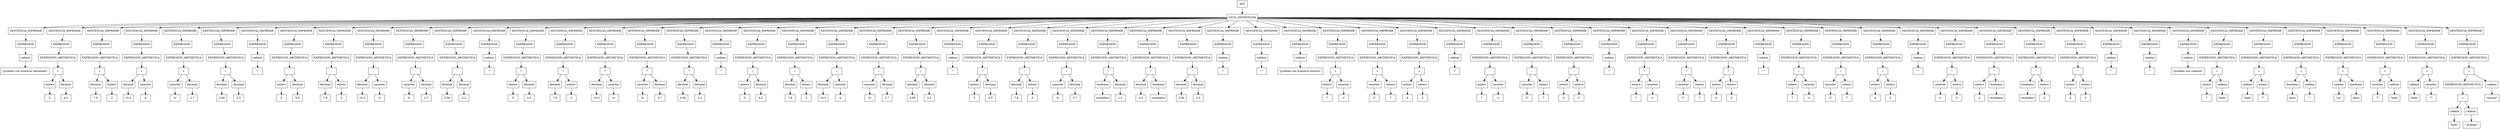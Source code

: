 Digraph G{
node[shape="box"]nodo0[label="AST"];
nodo1[label="LISTA_SENTENCIAS"];
nodo0->nodo1;
nodo2[label="SENTENCIA_IMPRIMIR"];
nodo1->nodo2;
nodo3[label="EXPRESION"];
nodo2->nodo3;
nodo4[label="cadena"];
nodo3->nodo4;
nodo5[label="\"pruebas con numeros decimales\""];
nodo4->nodo5;
nodo6[label="SENTENCIA_IMPRIMIR"];
nodo1->nodo6;
nodo7[label="EXPRESION"];
nodo6->nodo7;
nodo8[label="EXPRESION_ARITMETICA"];
nodo7->nodo8;
nodo9[label="+"];
nodo8->nodo9;
nodo10[label="entero"];
nodo9->nodo10;
nodo11[label="5"];
nodo10->nodo11;
nodo12[label="decimal"];
nodo9->nodo12;
nodo13[label="4.5"];
nodo12->nodo13;
nodo14[label="SENTENCIA_IMPRIMIR"];
nodo1->nodo14;
nodo15[label="EXPRESION"];
nodo14->nodo15;
nodo16[label="EXPRESION_ARITMETICA"];
nodo15->nodo16;
nodo17[label="+"];
nodo16->nodo17;
nodo18[label="decimal"];
nodo17->nodo18;
nodo19[label="7.8"];
nodo18->nodo19;
nodo20[label="entero"];
nodo17->nodo20;
nodo21[label="3"];
nodo20->nodo21;
nodo22[label="SENTENCIA_IMPRIMIR"];
nodo1->nodo22;
nodo23[label="EXPRESION"];
nodo22->nodo23;
nodo24[label="EXPRESION_ARITMETICA"];
nodo23->nodo24;
nodo25[label="+"];
nodo24->nodo25;
nodo26[label="decimal"];
nodo25->nodo26;
nodo27[label="15.3"];
nodo26->nodo27;
nodo28[label="caracter"];
nodo25->nodo28;
nodo29[label="'a'"];
nodo28->nodo29;
nodo30[label="SENTENCIA_IMPRIMIR"];
nodo1->nodo30;
nodo31[label="EXPRESION"];
nodo30->nodo31;
nodo32[label="EXPRESION_ARITMETICA"];
nodo31->nodo32;
nodo33[label="+"];
nodo32->nodo33;
nodo34[label="caracter"];
nodo33->nodo34;
nodo35[label="'b'"];
nodo34->nodo35;
nodo36[label="decimal"];
nodo33->nodo36;
nodo37[label="2.7"];
nodo36->nodo37;
nodo38[label="SENTENCIA_IMPRIMIR"];
nodo1->nodo38;
nodo39[label="EXPRESION"];
nodo38->nodo39;
nodo40[label="EXPRESION_ARITMETICA"];
nodo39->nodo40;
nodo41[label="+"];
nodo40->nodo41;
nodo42[label="decimal"];
nodo41->nodo42;
nodo43[label="3.56"];
nodo42->nodo43;
nodo44[label="decimal"];
nodo41->nodo44;
nodo45[label="2.3"];
nodo44->nodo45;
nodo46[label="SENTENCIA_IMPRIMIR"];
nodo1->nodo46;
nodo47[label="EXPRESION"];
nodo46->nodo47;
nodo48[label="cadena"];
nodo47->nodo48;
nodo49[label="\"\""];
nodo48->nodo49;
nodo50[label="SENTENCIA_IMPRIMIR"];
nodo1->nodo50;
nodo51[label="EXPRESION"];
nodo50->nodo51;
nodo52[label="EXPRESION_ARITMETICA"];
nodo51->nodo52;
nodo53[label="-"];
nodo52->nodo53;
nodo54[label="entero"];
nodo53->nodo54;
nodo55[label="5"];
nodo54->nodo55;
nodo56[label="decimal"];
nodo53->nodo56;
nodo57[label="4.5"];
nodo56->nodo57;
nodo58[label="SENTENCIA_IMPRIMIR"];
nodo1->nodo58;
nodo59[label="EXPRESION"];
nodo58->nodo59;
nodo60[label="EXPRESION_ARITMETICA"];
nodo59->nodo60;
nodo61[label="-"];
nodo60->nodo61;
nodo62[label="decimal"];
nodo61->nodo62;
nodo63[label="7.8"];
nodo62->nodo63;
nodo64[label="entero"];
nodo61->nodo64;
nodo65[label="3"];
nodo64->nodo65;
nodo66[label="SENTENCIA_IMPRIMIR"];
nodo1->nodo66;
nodo67[label="EXPRESION"];
nodo66->nodo67;
nodo68[label="EXPRESION_ARITMETICA"];
nodo67->nodo68;
nodo69[label="-"];
nodo68->nodo69;
nodo70[label="decimal"];
nodo69->nodo70;
nodo71[label="15.3"];
nodo70->nodo71;
nodo72[label="caracter"];
nodo69->nodo72;
nodo73[label="'a'"];
nodo72->nodo73;
nodo74[label="SENTENCIA_IMPRIMIR"];
nodo1->nodo74;
nodo75[label="EXPRESION"];
nodo74->nodo75;
nodo76[label="EXPRESION_ARITMETICA"];
nodo75->nodo76;
nodo77[label="-"];
nodo76->nodo77;
nodo78[label="caracter"];
nodo77->nodo78;
nodo79[label="'b'"];
nodo78->nodo79;
nodo80[label="decimal"];
nodo77->nodo80;
nodo81[label="2.7"];
nodo80->nodo81;
nodo82[label="SENTENCIA_IMPRIMIR"];
nodo1->nodo82;
nodo83[label="EXPRESION"];
nodo82->nodo83;
nodo84[label="EXPRESION_ARITMETICA"];
nodo83->nodo84;
nodo85[label="-"];
nodo84->nodo85;
nodo86[label="decimal"];
nodo85->nodo86;
nodo87[label="3.56"];
nodo86->nodo87;
nodo88[label="decimal"];
nodo85->nodo88;
nodo89[label="2.3"];
nodo88->nodo89;
nodo90[label="SENTENCIA_IMPRIMIR"];
nodo1->nodo90;
nodo91[label="EXPRESION"];
nodo90->nodo91;
nodo92[label="cadena"];
nodo91->nodo92;
nodo93[label="\"\""];
nodo92->nodo93;
nodo94[label="SENTENCIA_IMPRIMIR"];
nodo1->nodo94;
nodo95[label="EXPRESION"];
nodo94->nodo95;
nodo96[label="EXPRESION_ARITMETICA"];
nodo95->nodo96;
nodo97[label="*"];
nodo96->nodo97;
nodo98[label="entero"];
nodo97->nodo98;
nodo99[label="5"];
nodo98->nodo99;
nodo100[label="decimal"];
nodo97->nodo100;
nodo101[label="4.5"];
nodo100->nodo101;
nodo102[label="SENTENCIA_IMPRIMIR"];
nodo1->nodo102;
nodo103[label="EXPRESION"];
nodo102->nodo103;
nodo104[label="EXPRESION_ARITMETICA"];
nodo103->nodo104;
nodo105[label="*"];
nodo104->nodo105;
nodo106[label="decimal"];
nodo105->nodo106;
nodo107[label="7.8"];
nodo106->nodo107;
nodo108[label="entero"];
nodo105->nodo108;
nodo109[label="3"];
nodo108->nodo109;
nodo110[label="SENTENCIA_IMPRIMIR"];
nodo1->nodo110;
nodo111[label="EXPRESION"];
nodo110->nodo111;
nodo112[label="EXPRESION_ARITMETICA"];
nodo111->nodo112;
nodo113[label="*"];
nodo112->nodo113;
nodo114[label="decimal"];
nodo113->nodo114;
nodo115[label="15.3"];
nodo114->nodo115;
nodo116[label="caracter"];
nodo113->nodo116;
nodo117[label="'a'"];
nodo116->nodo117;
nodo118[label="SENTENCIA_IMPRIMIR"];
nodo1->nodo118;
nodo119[label="EXPRESION"];
nodo118->nodo119;
nodo120[label="EXPRESION_ARITMETICA"];
nodo119->nodo120;
nodo121[label="*"];
nodo120->nodo121;
nodo122[label="caracter"];
nodo121->nodo122;
nodo123[label="'b'"];
nodo122->nodo123;
nodo124[label="decimal"];
nodo121->nodo124;
nodo125[label="2.7"];
nodo124->nodo125;
nodo126[label="SENTENCIA_IMPRIMIR"];
nodo1->nodo126;
nodo127[label="EXPRESION"];
nodo126->nodo127;
nodo128[label="EXPRESION_ARITMETICA"];
nodo127->nodo128;
nodo129[label="*"];
nodo128->nodo129;
nodo130[label="decimal"];
nodo129->nodo130;
nodo131[label="3.56"];
nodo130->nodo131;
nodo132[label="decimal"];
nodo129->nodo132;
nodo133[label="2.3"];
nodo132->nodo133;
nodo134[label="SENTENCIA_IMPRIMIR"];
nodo1->nodo134;
nodo135[label="EXPRESION"];
nodo134->nodo135;
nodo136[label="cadena"];
nodo135->nodo136;
nodo137[label="\"\""];
nodo136->nodo137;
nodo138[label="SENTENCIA_IMPRIMIR"];
nodo1->nodo138;
nodo139[label="EXPRESION"];
nodo138->nodo139;
nodo140[label="EXPRESION_ARITMETICA"];
nodo139->nodo140;
nodo141[label="/"];
nodo140->nodo141;
nodo142[label="entero"];
nodo141->nodo142;
nodo143[label="5"];
nodo142->nodo143;
nodo144[label="decimal"];
nodo141->nodo144;
nodo145[label="4.5"];
nodo144->nodo145;
nodo146[label="SENTENCIA_IMPRIMIR"];
nodo1->nodo146;
nodo147[label="EXPRESION"];
nodo146->nodo147;
nodo148[label="EXPRESION_ARITMETICA"];
nodo147->nodo148;
nodo149[label="/"];
nodo148->nodo149;
nodo150[label="decimal"];
nodo149->nodo150;
nodo151[label="7.8"];
nodo150->nodo151;
nodo152[label="entero"];
nodo149->nodo152;
nodo153[label="3"];
nodo152->nodo153;
nodo154[label="SENTENCIA_IMPRIMIR"];
nodo1->nodo154;
nodo155[label="EXPRESION"];
nodo154->nodo155;
nodo156[label="EXPRESION_ARITMETICA"];
nodo155->nodo156;
nodo157[label="/"];
nodo156->nodo157;
nodo158[label="decimal"];
nodo157->nodo158;
nodo159[label="15.3"];
nodo158->nodo159;
nodo160[label="caracter"];
nodo157->nodo160;
nodo161[label="'a'"];
nodo160->nodo161;
nodo162[label="SENTENCIA_IMPRIMIR"];
nodo1->nodo162;
nodo163[label="EXPRESION"];
nodo162->nodo163;
nodo164[label="EXPRESION_ARITMETICA"];
nodo163->nodo164;
nodo165[label="/"];
nodo164->nodo165;
nodo166[label="caracter"];
nodo165->nodo166;
nodo167[label="'b'"];
nodo166->nodo167;
nodo168[label="decimal"];
nodo165->nodo168;
nodo169[label="2.7"];
nodo168->nodo169;
nodo170[label="SENTENCIA_IMPRIMIR"];
nodo1->nodo170;
nodo171[label="EXPRESION"];
nodo170->nodo171;
nodo172[label="EXPRESION_ARITMETICA"];
nodo171->nodo172;
nodo173[label="/"];
nodo172->nodo173;
nodo174[label="decimal"];
nodo173->nodo174;
nodo175[label="3.56"];
nodo174->nodo175;
nodo176[label="decimal"];
nodo173->nodo176;
nodo177[label="2.3"];
nodo176->nodo177;
nodo178[label="SENTENCIA_IMPRIMIR"];
nodo1->nodo178;
nodo179[label="EXPRESION"];
nodo178->nodo179;
nodo180[label="cadena"];
nodo179->nodo180;
nodo181[label="\"\""];
nodo180->nodo181;
nodo182[label="SENTENCIA_IMPRIMIR"];
nodo1->nodo182;
nodo183[label="EXPRESION"];
nodo182->nodo183;
nodo184[label="EXPRESION_ARITMETICA"];
nodo183->nodo184;
nodo185[label="^"];
nodo184->nodo185;
nodo186[label="entero"];
nodo185->nodo186;
nodo187[label="5"];
nodo186->nodo187;
nodo188[label="decimal"];
nodo185->nodo188;
nodo189[label="4.5"];
nodo188->nodo189;
nodo190[label="SENTENCIA_IMPRIMIR"];
nodo1->nodo190;
nodo191[label="EXPRESION"];
nodo190->nodo191;
nodo192[label="EXPRESION_ARITMETICA"];
nodo191->nodo192;
nodo193[label="^"];
nodo192->nodo193;
nodo194[label="decimal"];
nodo193->nodo194;
nodo195[label="7.8"];
nodo194->nodo195;
nodo196[label="entero"];
nodo193->nodo196;
nodo197[label="3"];
nodo196->nodo197;
nodo198[label="SENTENCIA_IMPRIMIR"];
nodo1->nodo198;
nodo199[label="EXPRESION"];
nodo198->nodo199;
nodo200[label="EXPRESION_ARITMETICA"];
nodo199->nodo200;
nodo201[label="/"];
nodo200->nodo201;
nodo202[label="caracter"];
nodo201->nodo202;
nodo203[label="'b'"];
nodo202->nodo203;
nodo204[label="decimal"];
nodo201->nodo204;
nodo205[label="2.7"];
nodo204->nodo205;
nodo206[label="SENTENCIA_IMPRIMIR"];
nodo1->nodo206;
nodo207[label="EXPRESION"];
nodo206->nodo207;
nodo208[label="EXPRESION_ARITMETICA"];
nodo207->nodo208;
nodo209[label="^"];
nodo208->nodo209;
nodo210[label="booleano"];
nodo209->nodo210;
nodo211[label="verdadero"];
nodo210->nodo211;
nodo212[label="decimal"];
nodo209->nodo212;
nodo213[label="1.2"];
nodo212->nodo213;
nodo214[label="SENTENCIA_IMPRIMIR"];
nodo1->nodo214;
nodo215[label="EXPRESION"];
nodo214->nodo215;
nodo216[label="EXPRESION_ARITMETICA"];
nodo215->nodo216;
nodo217[label="^"];
nodo216->nodo217;
nodo218[label="decimal"];
nodo217->nodo218;
nodo219[label="4.5"];
nodo218->nodo219;
nodo220[label="booleano"];
nodo217->nodo220;
nodo221[label="verdadero"];
nodo220->nodo221;
nodo222[label="SENTENCIA_IMPRIMIR"];
nodo1->nodo222;
nodo223[label="EXPRESION"];
nodo222->nodo223;
nodo224[label="EXPRESION_ARITMETICA"];
nodo223->nodo224;
nodo225[label="^"];
nodo224->nodo225;
nodo226[label="decimal"];
nodo225->nodo226;
nodo227[label="3.56"];
nodo226->nodo227;
nodo228[label="decimal"];
nodo225->nodo228;
nodo229[label="2.3"];
nodo228->nodo229;
nodo230[label="SENTENCIA_IMPRIMIR"];
nodo1->nodo230;
nodo231[label="EXPRESION"];
nodo230->nodo231;
nodo232[label="cadena"];
nodo231->nodo232;
nodo233[label="\"\""];
nodo232->nodo233;
nodo234[label="SENTENCIA_IMPRIMIR"];
nodo1->nodo234;
nodo235[label="EXPRESION"];
nodo234->nodo235;
nodo236[label="cadena"];
nodo235->nodo236;
nodo237[label="\"\""];
nodo236->nodo237;
nodo238[label="SENTENCIA_IMPRIMIR"];
nodo1->nodo238;
nodo239[label="EXPRESION"];
nodo238->nodo239;
nodo240[label="cadena"];
nodo239->nodo240;
nodo241[label="\"pruebas con numeros enteros\""];
nodo240->nodo241;
nodo242[label="SENTENCIA_IMPRIMIR"];
nodo1->nodo242;
nodo243[label="EXPRESION"];
nodo242->nodo243;
nodo244[label="EXPRESION_ARITMETICA"];
nodo243->nodo244;
nodo245[label="+"];
nodo244->nodo245;
nodo246[label="entero"];
nodo245->nodo246;
nodo247[label="7"];
nodo246->nodo247;
nodo248[label="caracter"];
nodo245->nodo248;
nodo249[label="'c'"];
nodo248->nodo249;
nodo250[label="SENTENCIA_IMPRIMIR"];
nodo1->nodo250;
nodo251[label="EXPRESION"];
nodo250->nodo251;
nodo252[label="EXPRESION_ARITMETICA"];
nodo251->nodo252;
nodo253[label="+"];
nodo252->nodo253;
nodo254[label="caracter"];
nodo253->nodo254;
nodo255[label="'C'"];
nodo254->nodo255;
nodo256[label="entero"];
nodo253->nodo256;
nodo257[label="7"];
nodo256->nodo257;
nodo258[label="SENTENCIA_IMPRIMIR"];
nodo1->nodo258;
nodo259[label="EXPRESION"];
nodo258->nodo259;
nodo260[label="EXPRESION_ARITMETICA"];
nodo259->nodo260;
nodo261[label="+"];
nodo260->nodo261;
nodo262[label="entero"];
nodo261->nodo262;
nodo263[label="4"];
nodo262->nodo263;
nodo264[label="entero"];
nodo261->nodo264;
nodo265[label="5"];
nodo264->nodo265;
nodo266[label="SENTENCIA_IMPRIMIR"];
nodo1->nodo266;
nodo267[label="EXPRESION"];
nodo266->nodo267;
nodo268[label="cadena"];
nodo267->nodo268;
nodo269[label="\"\""];
nodo268->nodo269;
nodo270[label="SENTENCIA_IMPRIMIR"];
nodo1->nodo270;
nodo271[label="EXPRESION"];
nodo270->nodo271;
nodo272[label="EXPRESION_ARITMETICA"];
nodo271->nodo272;
nodo273[label="-"];
nodo272->nodo273;
nodo274[label="entero"];
nodo273->nodo274;
nodo275[label="7"];
nodo274->nodo275;
nodo276[label="caracter"];
nodo273->nodo276;
nodo277[label="'c'"];
nodo276->nodo277;
nodo278[label="SENTENCIA_IMPRIMIR"];
nodo1->nodo278;
nodo279[label="EXPRESION"];
nodo278->nodo279;
nodo280[label="EXPRESION_ARITMETICA"];
nodo279->nodo280;
nodo281[label="-"];
nodo280->nodo281;
nodo282[label="caracter"];
nodo281->nodo282;
nodo283[label="'C'"];
nodo282->nodo283;
nodo284[label="entero"];
nodo281->nodo284;
nodo285[label="7"];
nodo284->nodo285;
nodo286[label="SENTENCIA_IMPRIMIR"];
nodo1->nodo286;
nodo287[label="EXPRESION"];
nodo286->nodo287;
nodo288[label="EXPRESION_ARITMETICA"];
nodo287->nodo288;
nodo289[label="-"];
nodo288->nodo289;
nodo290[label="entero"];
nodo289->nodo290;
nodo291[label="4"];
nodo290->nodo291;
nodo292[label="entero"];
nodo289->nodo292;
nodo293[label="5"];
nodo292->nodo293;
nodo294[label="SENTENCIA_IMPRIMIR"];
nodo1->nodo294;
nodo295[label="EXPRESION"];
nodo294->nodo295;
nodo296[label="cadena"];
nodo295->nodo296;
nodo297[label="\"\""];
nodo296->nodo297;
nodo298[label="SENTENCIA_IMPRIMIR"];
nodo1->nodo298;
nodo299[label="EXPRESION"];
nodo298->nodo299;
nodo300[label="EXPRESION_ARITMETICA"];
nodo299->nodo300;
nodo301[label="*"];
nodo300->nodo301;
nodo302[label="entero"];
nodo301->nodo302;
nodo303[label="7"];
nodo302->nodo303;
nodo304[label="caracter"];
nodo301->nodo304;
nodo305[label="'c'"];
nodo304->nodo305;
nodo306[label="SENTENCIA_IMPRIMIR"];
nodo1->nodo306;
nodo307[label="EXPRESION"];
nodo306->nodo307;
nodo308[label="EXPRESION_ARITMETICA"];
nodo307->nodo308;
nodo309[label="*"];
nodo308->nodo309;
nodo310[label="caracter"];
nodo309->nodo310;
nodo311[label="'C'"];
nodo310->nodo311;
nodo312[label="entero"];
nodo309->nodo312;
nodo313[label="7"];
nodo312->nodo313;
nodo314[label="SENTENCIA_IMPRIMIR"];
nodo1->nodo314;
nodo315[label="EXPRESION"];
nodo314->nodo315;
nodo316[label="EXPRESION_ARITMETICA"];
nodo315->nodo316;
nodo317[label="*"];
nodo316->nodo317;
nodo318[label="entero"];
nodo317->nodo318;
nodo319[label="4"];
nodo318->nodo319;
nodo320[label="entero"];
nodo317->nodo320;
nodo321[label="5"];
nodo320->nodo321;
nodo322[label="SENTENCIA_IMPRIMIR"];
nodo1->nodo322;
nodo323[label="EXPRESION"];
nodo322->nodo323;
nodo324[label="cadena"];
nodo323->nodo324;
nodo325[label="\"\""];
nodo324->nodo325;
nodo326[label="SENTENCIA_IMPRIMIR"];
nodo1->nodo326;
nodo327[label="EXPRESION"];
nodo326->nodo327;
nodo328[label="EXPRESION_ARITMETICA"];
nodo327->nodo328;
nodo329[label="/"];
nodo328->nodo329;
nodo330[label="entero"];
nodo329->nodo330;
nodo331[label="7"];
nodo330->nodo331;
nodo332[label="caracter"];
nodo329->nodo332;
nodo333[label="'c'"];
nodo332->nodo333;
nodo334[label="SENTENCIA_IMPRIMIR"];
nodo1->nodo334;
nodo335[label="EXPRESION"];
nodo334->nodo335;
nodo336[label="EXPRESION_ARITMETICA"];
nodo335->nodo336;
nodo337[label="/"];
nodo336->nodo337;
nodo338[label="caracter"];
nodo337->nodo338;
nodo339[label="'C'"];
nodo338->nodo339;
nodo340[label="entero"];
nodo337->nodo340;
nodo341[label="7"];
nodo340->nodo341;
nodo342[label="SENTENCIA_IMPRIMIR"];
nodo1->nodo342;
nodo343[label="EXPRESION"];
nodo342->nodo343;
nodo344[label="EXPRESION_ARITMETICA"];
nodo343->nodo344;
nodo345[label="/"];
nodo344->nodo345;
nodo346[label="entero"];
nodo345->nodo346;
nodo347[label="4"];
nodo346->nodo347;
nodo348[label="entero"];
nodo345->nodo348;
nodo349[label="5"];
nodo348->nodo349;
nodo350[label="SENTENCIA_IMPRIMIR"];
nodo1->nodo350;
nodo351[label="EXPRESION"];
nodo350->nodo351;
nodo352[label="cadena"];
nodo351->nodo352;
nodo353[label="\"\""];
nodo352->nodo353;
nodo354[label="SENTENCIA_IMPRIMIR"];
nodo1->nodo354;
nodo355[label="EXPRESION"];
nodo354->nodo355;
nodo356[label="EXPRESION_ARITMETICA"];
nodo355->nodo356;
nodo357[label="^"];
nodo356->nodo357;
nodo358[label="caracter"];
nodo357->nodo358;
nodo359[label="'c'"];
nodo358->nodo359;
nodo360[label="entero"];
nodo357->nodo360;
nodo361[label="5"];
nodo360->nodo361;
nodo362[label="SENTENCIA_IMPRIMIR"];
nodo1->nodo362;
nodo363[label="EXPRESION"];
nodo362->nodo363;
nodo364[label="EXPRESION_ARITMETICA"];
nodo363->nodo364;
nodo365[label="^"];
nodo364->nodo365;
nodo366[label="entero"];
nodo365->nodo366;
nodo367[label="4"];
nodo366->nodo367;
nodo368[label="booleano"];
nodo365->nodo368;
nodo369[label="verdadero"];
nodo368->nodo369;
nodo370[label="SENTENCIA_IMPRIMIR"];
nodo1->nodo370;
nodo371[label="EXPRESION"];
nodo370->nodo371;
nodo372[label="EXPRESION_ARITMETICA"];
nodo371->nodo372;
nodo373[label="^"];
nodo372->nodo373;
nodo374[label="booleano"];
nodo373->nodo374;
nodo375[label="verdadero"];
nodo374->nodo375;
nodo376[label="entero"];
nodo373->nodo376;
nodo377[label="4"];
nodo376->nodo377;
nodo378[label="SENTENCIA_IMPRIMIR"];
nodo1->nodo378;
nodo379[label="EXPRESION"];
nodo378->nodo379;
nodo380[label="EXPRESION_ARITMETICA"];
nodo379->nodo380;
nodo381[label="^"];
nodo380->nodo381;
nodo382[label="entero"];
nodo381->nodo382;
nodo383[label="4"];
nodo382->nodo383;
nodo384[label="entero"];
nodo381->nodo384;
nodo385[label="5"];
nodo384->nodo385;
nodo386[label="SENTENCIA_IMPRIMIR"];
nodo1->nodo386;
nodo387[label="EXPRESION"];
nodo386->nodo387;
nodo388[label="cadena"];
nodo387->nodo388;
nodo389[label="\"\""];
nodo388->nodo389;
nodo390[label="SENTENCIA_IMPRIMIR"];
nodo1->nodo390;
nodo391[label="EXPRESION"];
nodo390->nodo391;
nodo392[label="cadena"];
nodo391->nodo392;
nodo393[label="\"\""];
nodo392->nodo393;
nodo394[label="SENTENCIA_IMPRIMIR"];
nodo1->nodo394;
nodo395[label="EXPRESION"];
nodo394->nodo395;
nodo396[label="cadena"];
nodo395->nodo396;
nodo397[label="\"pruebas con cadenas\""];
nodo396->nodo397;
nodo398[label="SENTENCIA_IMPRIMIR"];
nodo1->nodo398;
nodo399[label="EXPRESION"];
nodo398->nodo399;
nodo400[label="EXPRESION_ARITMETICA"];
nodo399->nodo400;
nodo401[label="+"];
nodo400->nodo401;
nodo402[label="entero"];
nodo401->nodo402;
nodo403[label="7"];
nodo402->nodo403;
nodo404[label="cadena"];
nodo401->nodo404;
nodo405[label="\"hola\""];
nodo404->nodo405;
nodo406[label="SENTENCIA_IMPRIMIR"];
nodo1->nodo406;
nodo407[label="EXPRESION"];
nodo406->nodo407;
nodo408[label="EXPRESION_ARITMETICA"];
nodo407->nodo408;
nodo409[label="+"];
nodo408->nodo409;
nodo410[label="cadena"];
nodo409->nodo410;
nodo411[label="\"hola\""];
nodo410->nodo411;
nodo412[label="entero"];
nodo409->nodo412;
nodo413[label="7"];
nodo412->nodo413;
nodo414[label="SENTENCIA_IMPRIMIR"];
nodo1->nodo414;
nodo415[label="EXPRESION"];
nodo414->nodo415;
nodo416[label="EXPRESION_ARITMETICA"];
nodo415->nodo416;
nodo417[label="+"];
nodo416->nodo417;
nodo418[label="booleano"];
nodo417->nodo418;
nodo419[label="falso"];
nodo418->nodo419;
nodo420[label="cadena"];
nodo417->nodo420;
nodo421[label="\".\""];
nodo420->nodo421;
nodo422[label="SENTENCIA_IMPRIMIR"];
nodo1->nodo422;
nodo423[label="EXPRESION"];
nodo422->nodo423;
nodo424[label="EXPRESION_ARITMETICA"];
nodo423->nodo424;
nodo425[label="+"];
nodo424->nodo425;
nodo426[label="cadena"];
nodo425->nodo426;
nodo427[label="\"es\""];
nodo426->nodo427;
nodo428[label="booleano"];
nodo425->nodo428;
nodo429[label="falso"];
nodo428->nodo429;
nodo430[label="SENTENCIA_IMPRIMIR"];
nodo1->nodo430;
nodo431[label="EXPRESION"];
nodo430->nodo431;
nodo432[label="EXPRESION_ARITMETICA"];
nodo431->nodo432;
nodo433[label="+"];
nodo432->nodo433;
nodo434[label="caracter"];
nodo433->nodo434;
nodo435[label="'7'"];
nodo434->nodo435;
nodo436[label="cadena"];
nodo433->nodo436;
nodo437[label="\"hola\""];
nodo436->nodo437;
nodo438[label="SENTENCIA_IMPRIMIR"];
nodo1->nodo438;
nodo439[label="EXPRESION"];
nodo438->nodo439;
nodo440[label="EXPRESION_ARITMETICA"];
nodo439->nodo440;
nodo441[label="+"];
nodo440->nodo441;
nodo442[label="cadena"];
nodo441->nodo442;
nodo443[label="\"hola\""];
nodo442->nodo443;
nodo444[label="caracter"];
nodo441->nodo444;
nodo445[label="'7'"];
nodo444->nodo445;
nodo446[label="SENTENCIA_IMPRIMIR"];
nodo1->nodo446;
nodo447[label="EXPRESION"];
nodo446->nodo447;
nodo448[label="EXPRESION_ARITMETICA"];
nodo447->nodo448;
nodo449[label="+"];
nodo448->nodo449;
nodo450[label="EXPRESION_ARITMETICA"];
nodo449->nodo450;
nodo451[label="+"];
nodo450->nodo451;
nodo452[label="cadena"];
nodo451->nodo452;
nodo453[label="\"hola\""];
nodo452->nodo453;
nodo454[label="cadena"];
nodo451->nodo454;
nodo455[label="\" fucking \""];
nodo454->nodo455;
nodo456[label="cadena"];
nodo449->nodo456;
nodo457[label="\"mundo\""];
nodo456->nodo457;
}
